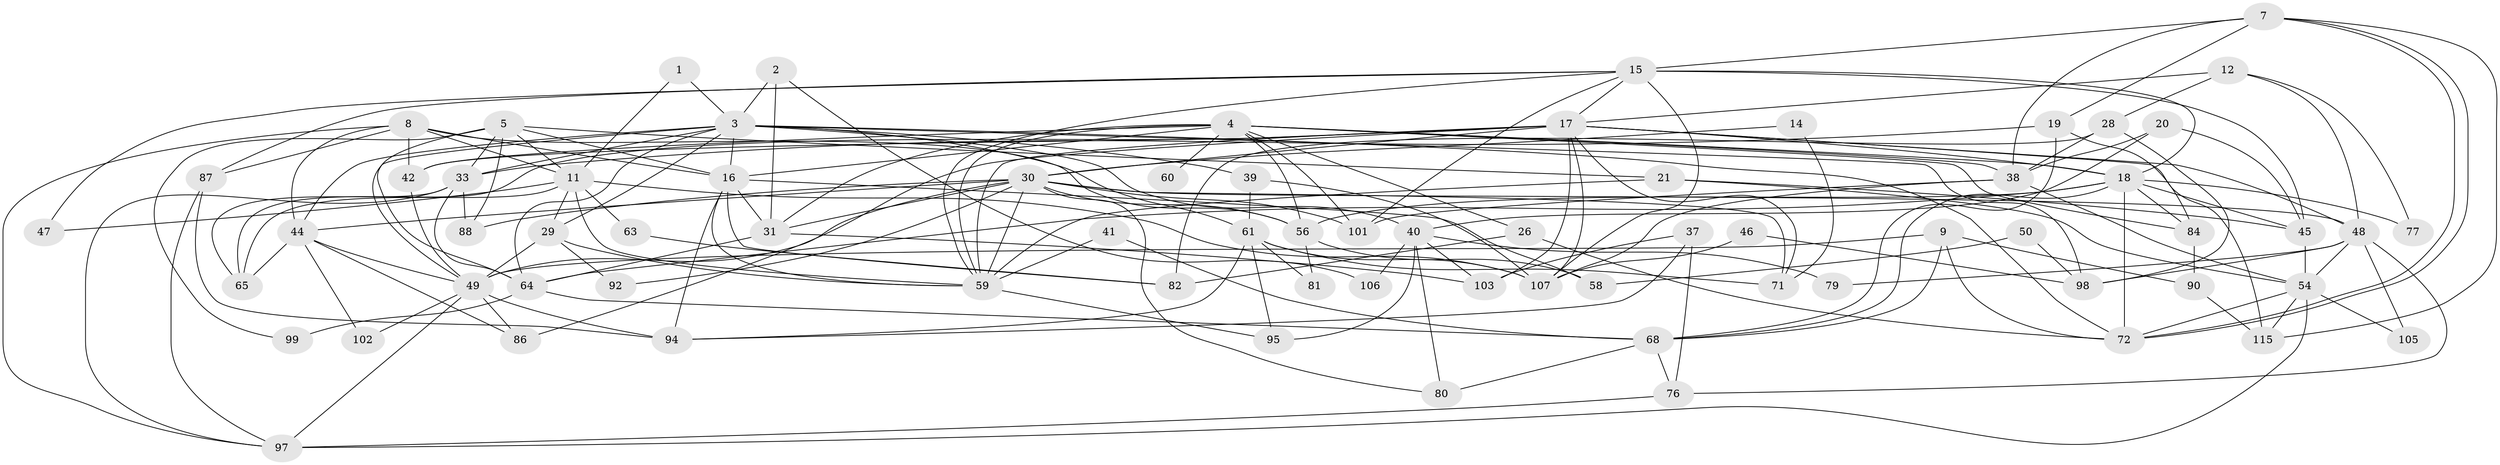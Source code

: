 // original degree distribution, {2: 0.22131147540983606, 3: 0.1721311475409836, 5: 0.14754098360655737, 4: 0.28688524590163933, 7: 0.05737704918032787, 6: 0.09016393442622951, 8: 0.00819672131147541, 9: 0.01639344262295082}
// Generated by graph-tools (version 1.1) at 2025/19/03/04/25 18:19:03]
// undirected, 73 vertices, 184 edges
graph export_dot {
graph [start="1"]
  node [color=gray90,style=filled];
  1;
  2;
  3 [super="+13"];
  4 [super="+10+6+22"];
  5 [super="+96"];
  7 [super="+113"];
  8 [super="+83"];
  9;
  11 [super="+24+32"];
  12;
  14;
  15 [super="+34+25+111"];
  16 [super="+43+114"];
  17 [super="+23+119+27+67"];
  18 [super="+51"];
  19 [super="+57"];
  20;
  21 [super="+35+73"];
  26 [super="+116"];
  28;
  29;
  30 [super="+52+109"];
  31 [super="+36"];
  33 [super="+74"];
  37 [super="+62"];
  38 [super="+55"];
  39;
  40 [super="+121"];
  41;
  42;
  44 [super="+69"];
  45 [super="+108"];
  46;
  47;
  48 [super="+53"];
  49 [super="+78+100"];
  50;
  54 [super="+66+104"];
  56 [super="+112"];
  58;
  59 [super="+85"];
  60;
  61;
  63;
  64;
  65 [super="+93"];
  68;
  71;
  72;
  76;
  77;
  79;
  80;
  81;
  82;
  84;
  86;
  87;
  88;
  90;
  92;
  94;
  95;
  97;
  98 [super="+110"];
  99;
  101;
  102;
  103;
  105;
  106;
  107 [super="+118"];
  115;
  1 -- 3;
  1 -- 11;
  2 -- 106;
  2 -- 3;
  2 -- 31;
  3 -- 64;
  3 -- 40;
  3 -- 44;
  3 -- 98 [weight=3];
  3 -- 33;
  3 -- 39;
  3 -- 72;
  3 -- 61;
  3 -- 29;
  3 -- 16;
  3 -- 49;
  4 -- 60 [weight=2];
  4 -- 31;
  4 -- 42;
  4 -- 101;
  4 -- 56;
  4 -- 84;
  4 -- 38;
  4 -- 16;
  4 -- 26;
  4 -- 18;
  4 -- 59;
  5 -- 16;
  5 -- 33;
  5 -- 64;
  5 -- 99;
  5 -- 21;
  5 -- 88;
  5 -- 11;
  7 -- 72;
  7 -- 72;
  7 -- 115;
  7 -- 19;
  7 -- 38;
  7 -- 15;
  8 -- 44;
  8 -- 97;
  8 -- 16;
  8 -- 42;
  8 -- 87;
  8 -- 56;
  8 -- 11;
  9 -- 72;
  9 -- 68;
  9 -- 90;
  9 -- 49;
  11 -- 107;
  11 -- 65;
  11 -- 47;
  11 -- 29;
  11 -- 63;
  11 -- 59;
  12 -- 28;
  12 -- 48;
  12 -- 77;
  12 -- 17;
  14 -- 71;
  14 -- 30;
  15 -- 87;
  15 -- 18;
  15 -- 47;
  15 -- 45 [weight=2];
  15 -- 107;
  15 -- 17;
  15 -- 101;
  15 -- 59;
  16 -- 58;
  16 -- 82;
  16 -- 94;
  16 -- 31;
  16 -- 59;
  17 -- 115;
  17 -- 65;
  17 -- 71;
  17 -- 103;
  17 -- 42;
  17 -- 107;
  17 -- 59 [weight=2];
  17 -- 48;
  17 -- 18;
  17 -- 30;
  17 -- 86 [weight=2];
  18 -- 77;
  18 -- 64;
  18 -- 68;
  18 -- 72;
  18 -- 45;
  18 -- 84;
  18 -- 56;
  19 -- 68;
  19 -- 33;
  19 -- 84;
  20 -- 38;
  20 -- 40;
  20 -- 45;
  21 -- 45;
  21 -- 54 [weight=2];
  21 -- 59;
  26 -- 72;
  26 -- 82;
  28 -- 82;
  28 -- 98;
  28 -- 38;
  29 -- 92;
  29 -- 49;
  29 -- 59;
  30 -- 56;
  30 -- 59;
  30 -- 80;
  30 -- 44;
  30 -- 48;
  30 -- 49 [weight=2];
  30 -- 92;
  30 -- 31;
  30 -- 88;
  30 -- 101;
  30 -- 71;
  31 -- 64;
  31 -- 103;
  33 -- 64;
  33 -- 97;
  33 -- 65;
  33 -- 88;
  37 -- 94;
  37 -- 103;
  37 -- 76;
  38 -- 101;
  38 -- 54;
  38 -- 107;
  39 -- 61;
  39 -- 107;
  40 -- 80;
  40 -- 95;
  40 -- 103;
  40 -- 106;
  40 -- 79;
  41 -- 68;
  41 -- 59;
  42 -- 49;
  44 -- 102;
  44 -- 86;
  44 -- 49;
  44 -- 65;
  45 -- 54;
  46 -- 98;
  46 -- 107;
  48 -- 76;
  48 -- 105;
  48 -- 98;
  48 -- 54 [weight=2];
  48 -- 79;
  49 -- 97;
  49 -- 86;
  49 -- 94;
  49 -- 102;
  50 -- 58;
  50 -- 98;
  54 -- 72;
  54 -- 97;
  54 -- 115;
  54 -- 105;
  56 -- 81;
  56 -- 58;
  59 -- 95;
  61 -- 94;
  61 -- 71;
  61 -- 81;
  61 -- 95;
  61 -- 107;
  63 -- 82;
  64 -- 68;
  64 -- 99;
  68 -- 76;
  68 -- 80;
  76 -- 97;
  84 -- 90;
  87 -- 97;
  87 -- 94;
  90 -- 115;
}
